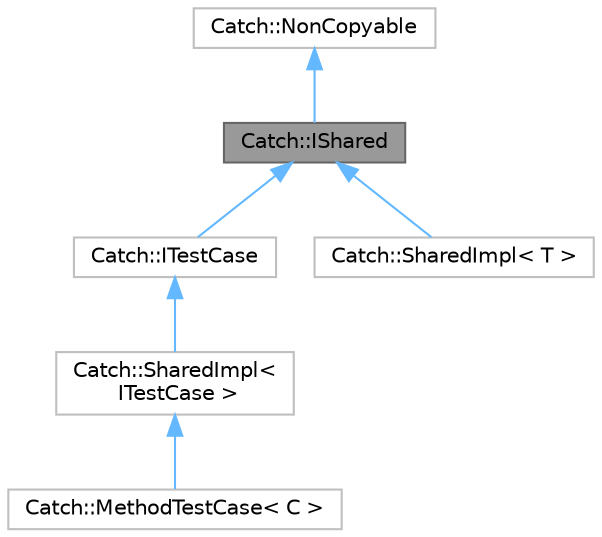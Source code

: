 digraph "Catch::IShared"
{
 // LATEX_PDF_SIZE
  bgcolor="transparent";
  edge [fontname=Helvetica,fontsize=10,labelfontname=Helvetica,labelfontsize=10];
  node [fontname=Helvetica,fontsize=10,shape=box,height=0.2,width=0.4];
  Node1 [id="Node000001",label="Catch::IShared",height=0.2,width=0.4,color="gray40", fillcolor="grey60", style="filled", fontcolor="black",tooltip=" "];
  Node2 -> Node1 [id="edge6_Node000001_Node000002",dir="back",color="steelblue1",style="solid",tooltip=" "];
  Node2 [id="Node000002",label="Catch::NonCopyable",height=0.2,width=0.4,color="grey75", fillcolor="white", style="filled",URL="$classCatch_1_1NonCopyable.html",tooltip=" "];
  Node1 -> Node3 [id="edge7_Node000001_Node000003",dir="back",color="steelblue1",style="solid",tooltip=" "];
  Node3 [id="Node000003",label="Catch::ITestCase",height=0.2,width=0.4,color="grey75", fillcolor="white", style="filled",URL="$structCatch_1_1ITestCase.html",tooltip=" "];
  Node3 -> Node4 [id="edge8_Node000003_Node000004",dir="back",color="steelblue1",style="solid",tooltip=" "];
  Node4 [id="Node000004",label="Catch::SharedImpl\<\l ITestCase \>",height=0.2,width=0.4,color="grey75", fillcolor="white", style="filled",URL="$structCatch_1_1SharedImpl.html",tooltip=" "];
  Node4 -> Node5 [id="edge9_Node000004_Node000005",dir="back",color="steelblue1",style="solid",tooltip=" "];
  Node5 [id="Node000005",label="Catch::MethodTestCase\< C \>",height=0.2,width=0.4,color="grey75", fillcolor="white", style="filled",URL="$classCatch_1_1MethodTestCase.html",tooltip=" "];
  Node1 -> Node6 [id="edge10_Node000001_Node000006",dir="back",color="steelblue1",style="solid",tooltip=" "];
  Node6 [id="Node000006",label="Catch::SharedImpl\< T \>",height=0.2,width=0.4,color="grey75", fillcolor="white", style="filled",URL="$structCatch_1_1SharedImpl.html",tooltip=" "];
}
